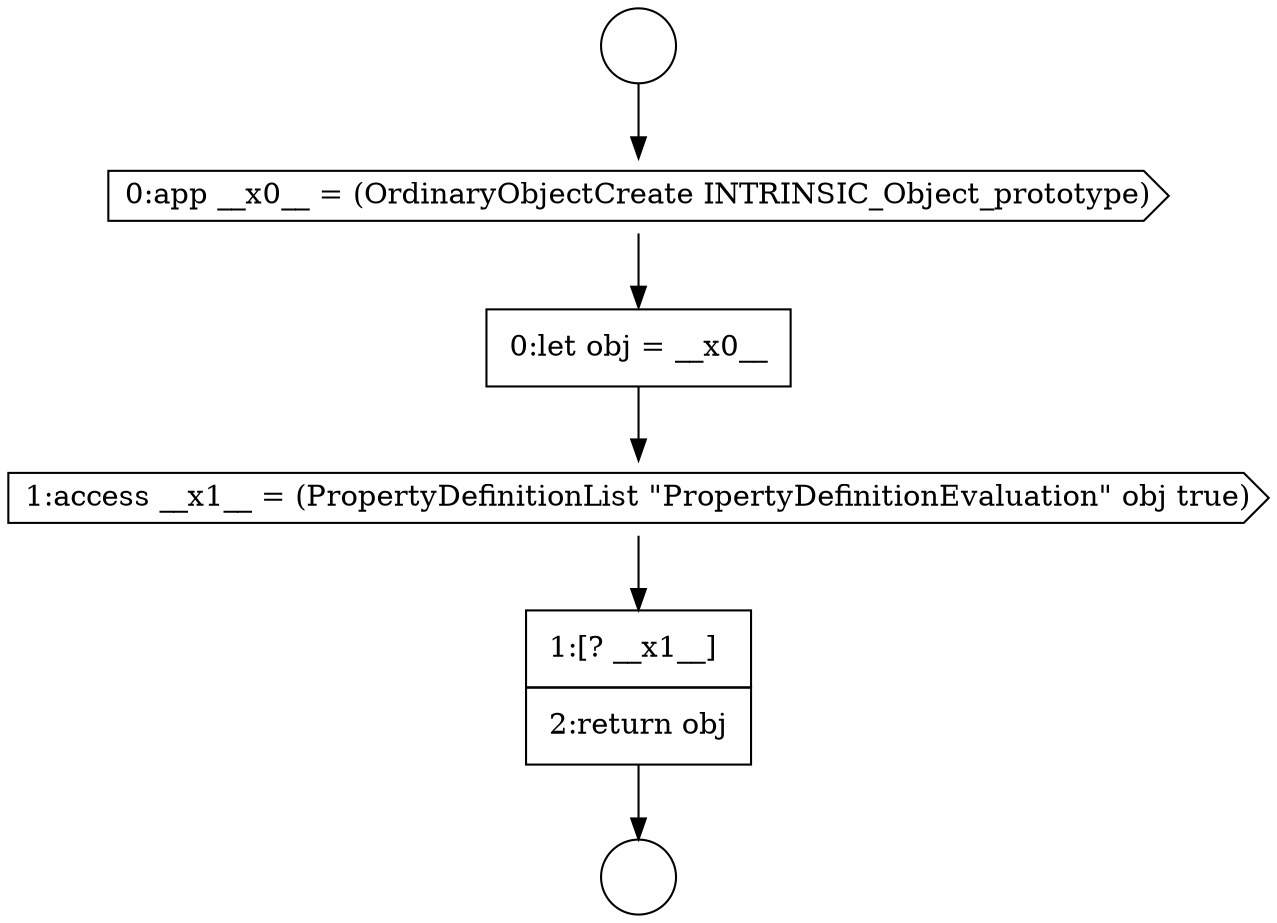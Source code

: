 digraph {
  node4030 [shape=cds, label=<<font color="black">0:app __x0__ = (OrdinaryObjectCreate INTRINSIC_Object_prototype)</font>> color="black" fillcolor="white" style=filled]
  node4033 [shape=none, margin=0, label=<<font color="black">
    <table border="0" cellborder="1" cellspacing="0" cellpadding="10">
      <tr><td align="left">1:[? __x1__]</td></tr>
      <tr><td align="left">2:return obj</td></tr>
    </table>
  </font>> color="black" fillcolor="white" style=filled]
  node4031 [shape=none, margin=0, label=<<font color="black">
    <table border="0" cellborder="1" cellspacing="0" cellpadding="10">
      <tr><td align="left">0:let obj = __x0__</td></tr>
    </table>
  </font>> color="black" fillcolor="white" style=filled]
  node4032 [shape=cds, label=<<font color="black">1:access __x1__ = (PropertyDefinitionList &quot;PropertyDefinitionEvaluation&quot; obj true)</font>> color="black" fillcolor="white" style=filled]
  node4028 [shape=circle label=" " color="black" fillcolor="white" style=filled]
  node4029 [shape=circle label=" " color="black" fillcolor="white" style=filled]
  node4031 -> node4032 [ color="black"]
  node4033 -> node4029 [ color="black"]
  node4030 -> node4031 [ color="black"]
  node4028 -> node4030 [ color="black"]
  node4032 -> node4033 [ color="black"]
}
